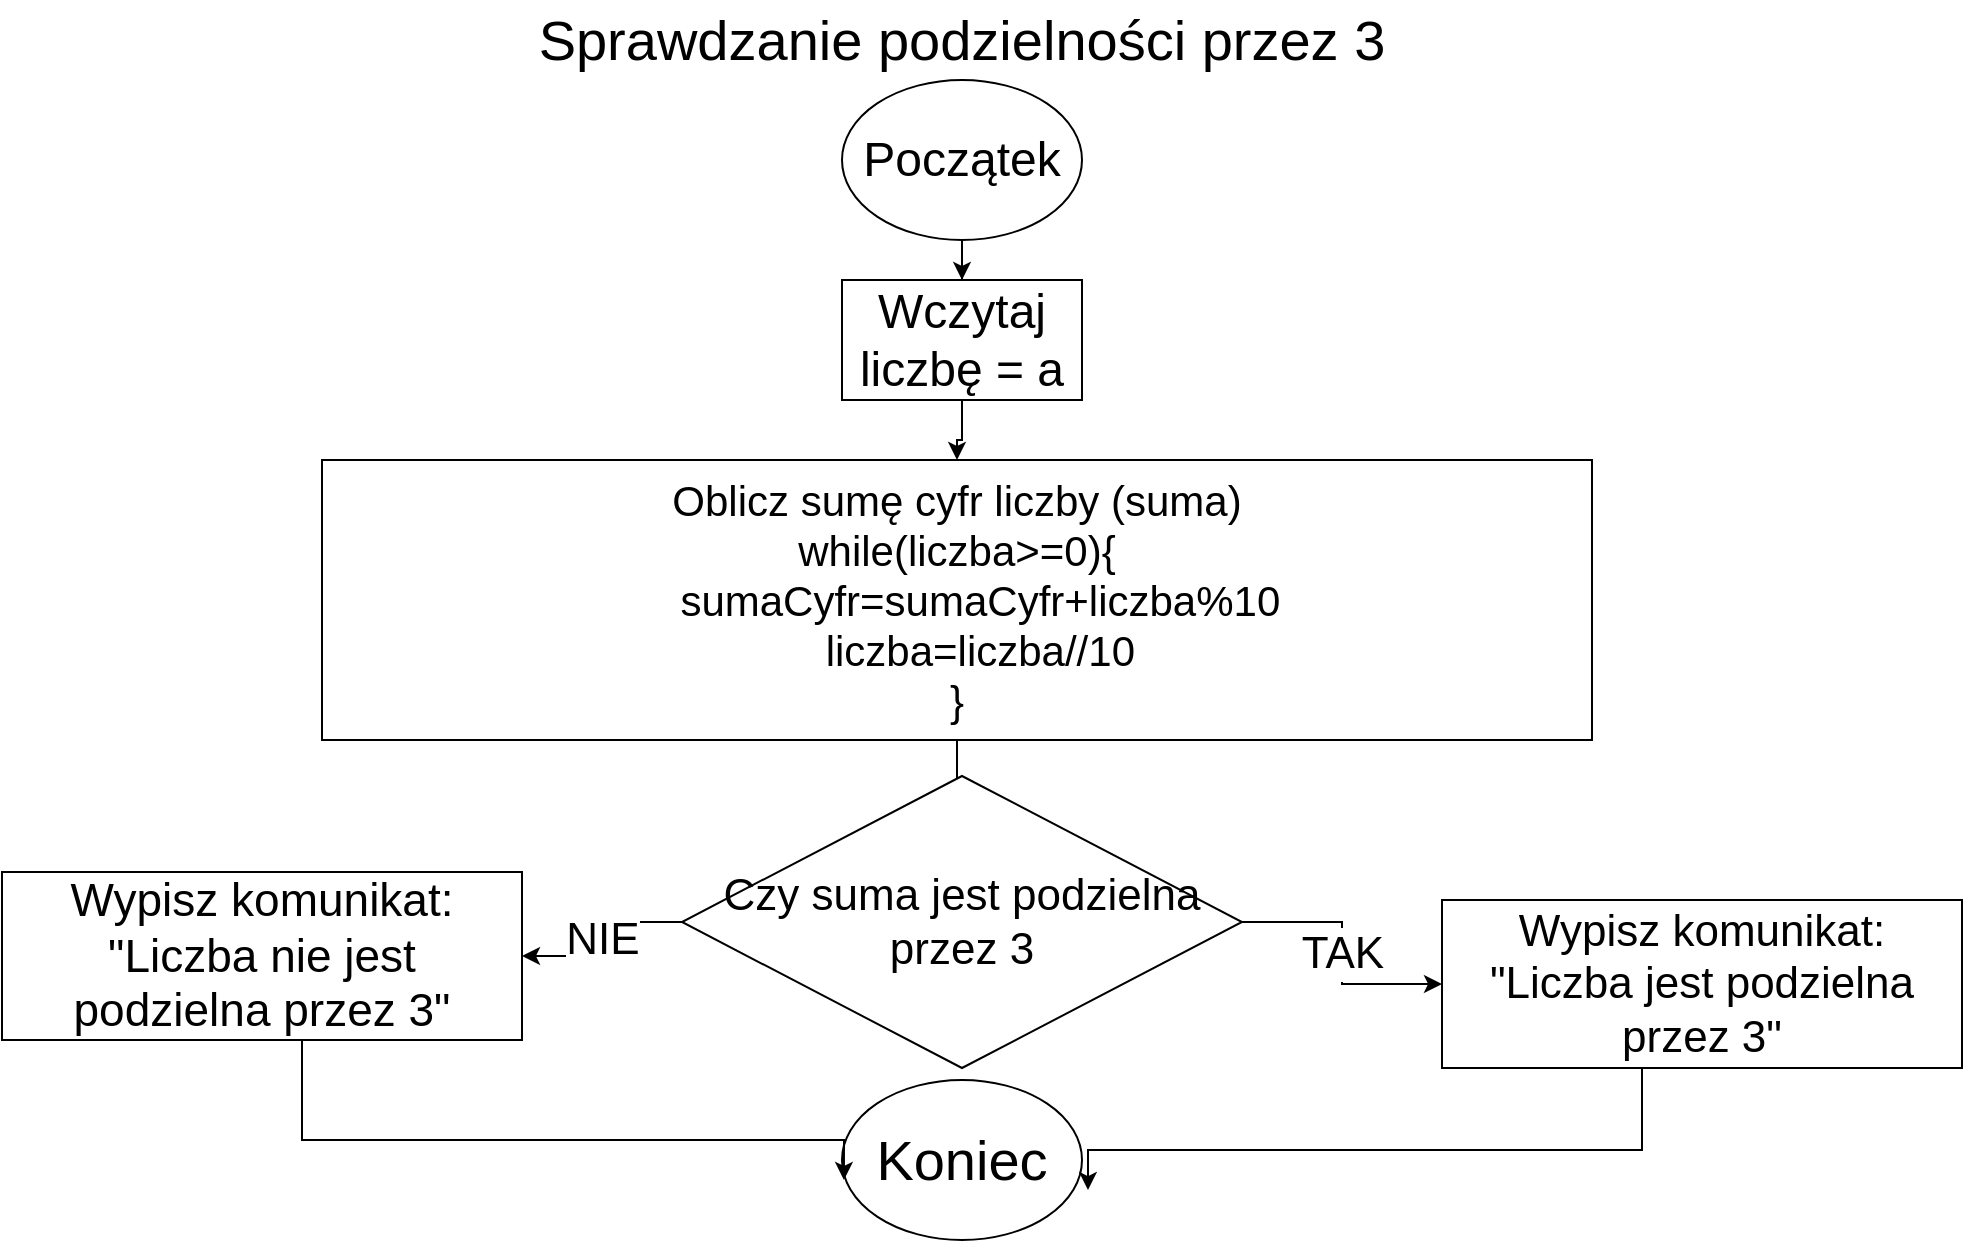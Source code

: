 <mxfile version="20.5.1"><diagram id="5ZS8IZT0KSuQ73P7s7S5" name="Strona-1"><mxGraphModel dx="1102" dy="634" grid="1" gridSize="10" guides="1" tooltips="1" connect="1" arrows="1" fold="1" page="1" pageScale="1" pageWidth="1169" pageHeight="827" math="0" shadow="0"><root><mxCell id="0"/><mxCell id="1" parent="0"/><mxCell id="DvEdCcBZlHmIUV8fzoWL-5" value="" style="edgeStyle=orthogonalEdgeStyle;rounded=0;orthogonalLoop=1;jettySize=auto;html=1;fontSize=24;" edge="1" parent="1" source="DvEdCcBZlHmIUV8fzoWL-1" target="DvEdCcBZlHmIUV8fzoWL-4"><mxGeometry relative="1" as="geometry"/></mxCell><mxCell id="DvEdCcBZlHmIUV8fzoWL-1" value="&lt;font style=&quot;font-size: 24px;&quot;&gt;Początek&lt;/font&gt;" style="ellipse;whiteSpace=wrap;html=1;" vertex="1" parent="1"><mxGeometry x="420" y="90" width="120" height="80" as="geometry"/></mxCell><mxCell id="DvEdCcBZlHmIUV8fzoWL-2" value="&lt;font style=&quot;font-size: 28px;&quot;&gt;Sprawdzanie podzielności przez 3&lt;/font&gt;" style="text;html=1;strokeColor=none;fillColor=none;align=center;verticalAlign=middle;whiteSpace=wrap;rounded=0;" vertex="1" parent="1"><mxGeometry x="265" y="50" width="430" height="40" as="geometry"/></mxCell><mxCell id="DvEdCcBZlHmIUV8fzoWL-3" value="Koniec" style="ellipse;whiteSpace=wrap;html=1;fontSize=28;" vertex="1" parent="1"><mxGeometry x="420" y="590" width="120" height="80" as="geometry"/></mxCell><mxCell id="DvEdCcBZlHmIUV8fzoWL-7" value="" style="edgeStyle=orthogonalEdgeStyle;rounded=0;orthogonalLoop=1;jettySize=auto;html=1;fontSize=24;" edge="1" parent="1" source="DvEdCcBZlHmIUV8fzoWL-4" target="DvEdCcBZlHmIUV8fzoWL-6"><mxGeometry relative="1" as="geometry"/></mxCell><mxCell id="DvEdCcBZlHmIUV8fzoWL-4" value="&lt;font style=&quot;font-size: 24px;&quot;&gt;Wczytaj liczbę = a&lt;br&gt;&lt;/font&gt;" style="whiteSpace=wrap;html=1;" vertex="1" parent="1"><mxGeometry x="420" y="190" width="120" height="60" as="geometry"/></mxCell><mxCell id="DvEdCcBZlHmIUV8fzoWL-9" value="" style="edgeStyle=orthogonalEdgeStyle;rounded=0;orthogonalLoop=1;jettySize=auto;html=1;fontSize=21;" edge="1" parent="1" source="DvEdCcBZlHmIUV8fzoWL-6" target="DvEdCcBZlHmIUV8fzoWL-8"><mxGeometry relative="1" as="geometry"/></mxCell><mxCell id="DvEdCcBZlHmIUV8fzoWL-6" value="&lt;div&gt;&lt;font style=&quot;font-size: 21px;&quot;&gt;Oblicz sumę cyfr liczby (suma)&lt;br&gt;&lt;/font&gt;&lt;/div&gt;&lt;div&gt;&lt;font style=&quot;font-size: 21px;&quot;&gt;while(liczba&amp;gt;=0){&lt;br&gt;&amp;nbsp;&amp;nbsp; &amp;nbsp;sumaCyfr=sumaCyfr+liczba%10&lt;br&gt;&amp;nbsp;&amp;nbsp; &amp;nbsp;liczba=liczba//10&lt;br&gt;}&lt;br&gt;&lt;/font&gt;&lt;/div&gt;" style="whiteSpace=wrap;html=1;" vertex="1" parent="1"><mxGeometry x="160" y="280" width="635" height="140" as="geometry"/></mxCell><mxCell id="DvEdCcBZlHmIUV8fzoWL-11" value="TAK" style="edgeStyle=orthogonalEdgeStyle;rounded=0;orthogonalLoop=1;jettySize=auto;html=1;fontSize=22;" edge="1" parent="1" source="DvEdCcBZlHmIUV8fzoWL-8" target="DvEdCcBZlHmIUV8fzoWL-10"><mxGeometry relative="1" as="geometry"/></mxCell><mxCell id="DvEdCcBZlHmIUV8fzoWL-13" value="NIE" style="edgeStyle=orthogonalEdgeStyle;rounded=0;orthogonalLoop=1;jettySize=auto;html=1;fontSize=22;" edge="1" parent="1" source="DvEdCcBZlHmIUV8fzoWL-8" target="DvEdCcBZlHmIUV8fzoWL-12"><mxGeometry relative="1" as="geometry"/></mxCell><mxCell id="DvEdCcBZlHmIUV8fzoWL-8" value="&lt;font style=&quot;font-size: 22px;&quot;&gt;Czy suma jest podzielna przez 3&lt;br&gt;&lt;/font&gt;" style="rhombus;whiteSpace=wrap;html=1;" vertex="1" parent="1"><mxGeometry x="340" y="438" width="280" height="146" as="geometry"/></mxCell><mxCell id="DvEdCcBZlHmIUV8fzoWL-14" style="edgeStyle=orthogonalEdgeStyle;rounded=0;orthogonalLoop=1;jettySize=auto;html=1;entryX=1.025;entryY=0.688;entryDx=0;entryDy=0;entryPerimeter=0;fontSize=22;" edge="1" parent="1" source="DvEdCcBZlHmIUV8fzoWL-10" target="DvEdCcBZlHmIUV8fzoWL-3"><mxGeometry relative="1" as="geometry"><Array as="points"><mxPoint x="820" y="625"/></Array></mxGeometry></mxCell><mxCell id="DvEdCcBZlHmIUV8fzoWL-10" value="&lt;font style=&quot;font-size: 22px;&quot;&gt;Wypisz komunikat: &quot;Liczba jest podzielna przez 3&quot;&lt;br&gt;&lt;/font&gt;" style="whiteSpace=wrap;html=1;" vertex="1" parent="1"><mxGeometry x="720" y="500" width="260" height="84" as="geometry"/></mxCell><mxCell id="DvEdCcBZlHmIUV8fzoWL-15" style="edgeStyle=orthogonalEdgeStyle;rounded=0;orthogonalLoop=1;jettySize=auto;html=1;entryX=0.008;entryY=0.625;entryDx=0;entryDy=0;entryPerimeter=0;fontSize=22;" edge="1" parent="1" source="DvEdCcBZlHmIUV8fzoWL-12" target="DvEdCcBZlHmIUV8fzoWL-3"><mxGeometry relative="1" as="geometry"><Array as="points"><mxPoint x="150" y="620"/></Array></mxGeometry></mxCell><mxCell id="DvEdCcBZlHmIUV8fzoWL-12" value="&lt;font style=&quot;font-size: 23px;&quot;&gt;Wypisz komunikat: &quot;Liczba nie jest podzielna przez 3&quot;&lt;br&gt;&lt;/font&gt;" style="whiteSpace=wrap;html=1;" vertex="1" parent="1"><mxGeometry y="486" width="260" height="84" as="geometry"/></mxCell><mxCell id="DvEdCcBZlHmIUV8fzoWL-16" style="edgeStyle=orthogonalEdgeStyle;rounded=0;orthogonalLoop=1;jettySize=auto;html=1;exitX=0.5;exitY=1;exitDx=0;exitDy=0;fontSize=22;" edge="1" parent="1" source="DvEdCcBZlHmIUV8fzoWL-8" target="DvEdCcBZlHmIUV8fzoWL-8"><mxGeometry relative="1" as="geometry"/></mxCell></root></mxGraphModel></diagram></mxfile>
